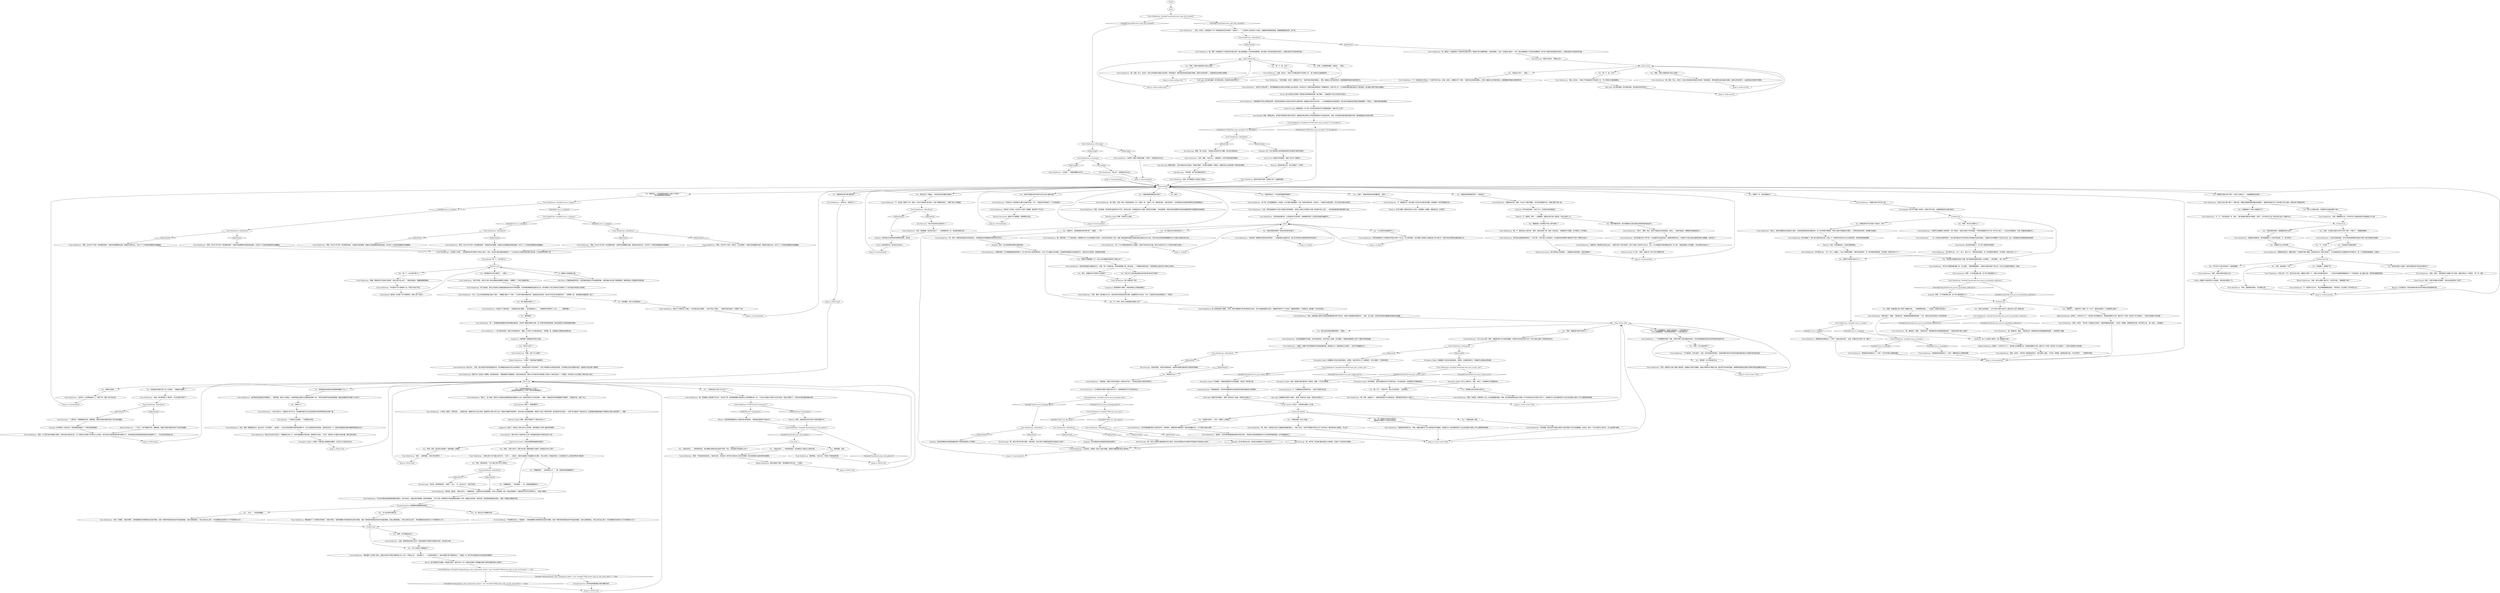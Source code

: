 # BOARDWALK / TRANT HEIDELSTAM INTRO
# Trant Heidelstam is chilling near the FELD building, with kid, piggy-bank. You can:
#1. Learn about the FELD building.
#2. Get useless advice.
# ==================================================
digraph G {
	  0 [label="START"];
	  1 [label="input"];
	  2 [label="Trant Heidelstam: 他停下来，指向另一栋建筑，然后继续说到：“那些都是菲尔德建造的，就连木板道也是。野松公司为他们的中层管理人员把马丁内斯打造成了一个度假村，菲尔德为了R&D建设了城市的这个部分。”"];
	  3 [label="Jump to: [FELD hub]"];
	  4 [label="Trant Heidelstam: IsKimHere()"];
	  5 [label="IsKimHere()", shape=diamond];
	  6 [label="!(IsKimHere())", shape=diamond];
	  7 [label="Rhetoric: 向*你*请教？如果说还有什么的话，这明明是一边倒吧。都是他在说。无所谓了…"];
	  8 [label="Trant Heidelstam: “伊苏林迪指挥中心负责瑞瓦肖军事占领的一切工作。在大革命期间，他们调度了奥西登人和格拉德人的入侵工作，但如今他们的职能主要是后勤工作。”"];
	  9 [label="You: “你瞎编的吧。”（转向警督。）“金，这都是他瞎编的吗？”"];
	  10 [label="Trant Heidelstam: “事实是，我没有。三教九流中心，“他随意说到，“如果有机会去弗里德堡，你可以过去看看，他们一直在积极物色一个展览空间/当代艺术研究中心。”他清了清嗓子。"];
	  11 [label="You: [离开。]"];
	  12 [label="You: “为什么革命分子要毁掉它？”"];
	  13 [label="Trant Heidelstam: “你可能对*RTD*更熟悉一些，研究与*技术*开发。”"];
	  14 [label="Trant Heidelstam: “从进化的角度来看，你可以把这栋建筑看作是基于传统*小屋*合理演化的结果。”"];
	  15 [label="Untitled hub"];
	  16 [label="Trant Heidelstam: “磁带电脑。”他点点头，风吹乱了他的西装外套。"];
	  17 [label="Trant Heidelstam: “他们把这些设备用在军事通信上，”他回答道。他的儿子抬起头，无聊地啃着以蠕虫为主题的填色簿的一角。“同时也用来写作和发送新闻稿。最臭名昭著的例子就是*三月法令*。”"];
	  18 [label="Jump to: [trantmainhub]"];
	  19 [label="Jump to: [trantmainhub]"];
	  20 [label="Trant Heidelstam: “是的——磁带电脑。*还有*菲尔德电气。”"];
	  21 [label="Jump to: [cohub]"];
	  22 [label="You: “那么，联盟的内在气质是什么样的呢？”"];
	  23 [label="Trant Heidelstam: “为什么这么问呢，警官。就是那边那个巨大的航空器啊。你真的从来没有注意过它吗？”那人的脸上露出了深深的忧虑之色。"];
	  24 [label="Trant Heidelstam: “啊，好吧，这就放心了。如果你直到刚才才注意到的话，那就真的是*相当令人担忧*了……”"];
	  25 [label="Jump to: [Trant Archer Hub]"];
	  26 [label="Trant Heidelstam: “非常有趣。我见过的大多数人都说它让他们想起了巨大的金属蜻蜓，但当然，面对一个巨大的空中火炮平台，怎么回应都不准确……”"];
	  27 [label="rhet fired"];
	  28 [label="Jump to: [FELD hub]"];
	  29 [label="You: “挺有趣的。我们之后再继续说。”"];
	  30 [label="Trant Heidelstam: “没错，那是原型机的官方名称。有些报道把它叫做菲尔德回放*体验*，其实是不对的。”"];
	  31 [label="Trant Heidelstam: “罗马丹斗棍和吡嚯浣酮一样，会上瘾的。”他微笑着解释到，“我现在大概已经练了快20年，所以可以说我的剂量有点…特别。”"];
	  32 [label="You: “等一下。超…文本？”"];
	  33 [label="You: “那栋空无一人的旧建筑到底有什么吸引人的地方？”\n“我们再聊聊那栋空建筑吧。”"];
	  34 [label="Trant Heidelstam: “抱歉，那是研究与开发部门的缩写，现在已经不这么用了。”他笑的很灿烂，眼圈周围都是细纹。"];
	  35 [label="Drama: 男人说话的方式带着一种刻意又抑扬顿挫的调调，像个教授——或者是某个听过太多电台节目的人。"];
	  36 [label="Perception (Sight): 小孩看了一眼封面上绿银相间的蠕虫。已经忘记了这部分的讨论。"];
	  37 [label="Perception (Sight): 你环顾四周，但你没有看到任何不寻常的东西。不过话说回来，你的眼神也不是最锐利的……"];
	  38 [label="archerreactionhub"];
	  39 [label="Trant Heidelstam: “当然可以！你还想知道什么？”他笑了笑，揉乱了孩子的头发。"];
	  40 [label="Kim Kitsuragi: “说实话，我觉得是有的…”他停了一会儿。“不，有点太过了，他在开玩笑。”"];
	  41 [label="You: “等等，菲尔德重现实验？”"];
	  42 [label="Esprit de Corps: 你能感觉到，这个男人与你存在某种近乎手足同僚的联系。但是*为什么*呢？"];
	  43 [label="Encyclopedia: 他已经说的很好了。这个男人就是知识的源泉！"];
	  44 [label="Trant Heidelstam: “如果是这样的话，我建议研究一下西奥的*隐形*课程。这是说他们有一种非凡的能力，可以用最有效的方式隐匿到任何环境中去。有一个非常棒的调查新闻，作者是…”"];
	  45 [label="Trant Heidelstam: “是的，我有！”他的脸因为兴奋整个亮了起来，眼角也带出了一丝笑纹。“有一次，我在…”"];
	  46 [label="You: “等等，你刚才说那些窗户是怎么回事？”"];
	  47 [label="Jump to: [trantmainhub]"];
	  48 [label="Kim Kitsuragi: ”所以你没在附近见到任何人？”"];
	  49 [label="Trant Heidelstam: “但还有临时委员会，以及瑞瓦肖文化研究所，两者建筑学意义上壮观的总部就在勒雅尔丹。”"];
	  50 [label="Perception (Sight): 你跟着那人的目光向西边看去。在那里，在低垂的星空中，你勉强可以看到运动的迹象……"];
	  51 [label="Trant Heidelstam: Variable[\"boardwalk.trant_perc_archer_saw\"]"];
	  52 [label="Variable[\"boardwalk.trant_perc_archer_saw\"]", shape=diamond];
	  53 [label="!(Variable[\"boardwalk.trant_perc_archer_saw\"])", shape=diamond];
	  54 [label="You: “它看起来像一条鱼。”"];
	  55 [label="Trant Heidelstam: “这可能是最棘手的问题。从技术角度来说，应该不是什么难事。你只需要一个能够在联盟频率上进行广播的无线电发射器……”"];
	  56 [label="Kim Kitsuragi: “一个摩天轮？”警督看着地平线，望眼欲穿，像是正在脑中描绘贡多拉飞向天空的画面。"];
	  57 [label="Trant Heidelstam: IsKimHere()"];
	  58 [label="IsKimHere()", shape=diamond];
	  59 [label="!(IsKimHere())", shape=diamond];
	  60 [label="Trant Heidelstam: “那我猜该说的都说过了，对吧？”白茫茫的雪让他眯起双眼。"];
	  61 [label="Jump to: [trantmainhub]"];
	  62 [label="Trant Heidelstam: “还有一种攀登的方法，古代伊尔玛人曾经用这种方法爬进敌人的小屋。”"];
	  63 [label="You: “我没时间看什么报纸。你就不能提供些*实际点的*建议吗？”"];
	  64 [label="Jump to: [alone holdup hub]"];
	  65 [label="Untitled hub"];
	  66 [label="Volition: 鼓舞对于身体的努力大有益处。现在你应该再试一次。"];
	  67 [label="Trant Heidelstam: “嗯。一种滚轴和湿版摄影色带的高雅折叠结构。它提供了便携式的解决方案，是一种革命性的商用机器，甚至还能把它们带给普通的消费者。”"];
	  68 [label="You: “这事说来话长，不过你能帮我联系联盟吗？”"];
	  69 [label="Trant Heidelstam: “这个嘛，这当然要看情况。你知道，大众印象中的联盟是一个单一的政治军事实体，但实际上，它是由许多相互联系，但又半独立的部分组成的……”"];
	  70 [label="You: “等等，联盟战舰弓箭手号是什么？”"];
	  71 [label="Visual Calculus: 你估计，它离你的位置约4.5公里。"];
	  72 [label="You: “它看起来像一台杀人机器。”"];
	  73 [label="You: “我觉得*一定*还有别的办法。”"];
	  74 [label="Jump to: [Trant Archer Hub]"];
	  75 [label="Trant Heidelstam: IsKimHere()"];
	  76 [label="IsKimHere()", shape=diamond];
	  77 [label="!(IsKimHere())", shape=diamond];
	  78 [label="You: “等等。吡嚯浣酮上瘾？真是个有趣的比喻…”（仔细观察他的脸。）“又或者，这根本不是比喻？”"];
	  79 [label="You: “我真不记得自己说过什么了…”"];
	  80 [label="Trant Heidelstam: “两个世纪前，他们以中途电子设备制造商的身份在科宁斯坦起家。在采用激进策略进驻瑞瓦肖之后，菲尔德成为了前大革命时代全球新兴个人电子用品市场的有力竞争者。”"];
	  81 [label="You: “我不想要你的钱，我只想看看自己是否还能正常使用我的剖绘技巧。”"];
	  82 [label="You: “那是起源于罗马丹岛的一种武术，对吗？”"];
	  83 [label="You: “等等，你刚才说那些窗户是怎么回事？”"];
	  84 [label="You: “那些革命者对那些先进的磁带电脑做了什么？”"];
	  85 [label="Trant Heidelstam: “那边有个污水管，也许有什么用场？很抱歉，我也帮不了你太多。”"];
	  86 [label="Jump to: [cohub]"];
	  87 [label="Trant Heidelstam: IsKimHere()"];
	  88 [label="IsKimHere()", shape=diamond];
	  89 [label="!(IsKimHere())", shape=diamond];
	  90 [label="Trant Heidelstam: IsKimHere()"];
	  91 [label="IsKimHere()", shape=diamond];
	  92 [label="!(IsKimHere())", shape=diamond];
	  93 [label="Trant Heidelstam: Variable[\"auto.is_snowing\"]"];
	  94 [label="Variable[\"auto.is_snowing\"]", shape=diamond];
	  95 [label="!(Variable[\"auto.is_snowing\"])", shape=diamond];
	  96 [label="You: “那是多少，一周两次吗？每隔一天？*伙计*，跟你说话保持一个步调有那么难吗？”"];
	  97 [label="You: “不，不见得。”"];
	  98 [label="Inland Empire: 哦不。你犯*史前最大的错误*。他会永远这样絮叨个没完了！"];
	  99 [label="You: “你知道这不是我的意思。”"];
	  100 [label="You: “等一下。超…文本？”"];
	  101 [label="You: “太棒了，谢谢你提供的这些有趣信息。”[离开。]"];
	  102 [label="Trant Heidelstam: Variable[\"boardwalk.trant_main_hub_reached\"]"];
	  103 [label="Variable[\"boardwalk.trant_main_hub_reached\"]", shape=diamond];
	  104 [label="!(Variable[\"boardwalk.trant_main_hub_reached\"])", shape=diamond];
	  105 [label="You: “工程师还有公司员工怎么样了？”"];
	  106 [label="Trant Heidelstam: “晚上好！”他笑着对你点点头。"];
	  107 [label="Jump to: [trantmainhub]"];
	  108 [label="Physical Instrument: 管道*可以*被砸破，如果用蛮力的话。"];
	  109 [label="Conceptualization: 由黑膜和折叠磁带结构组成…"];
	  110 [label="Mikael Heidelstam: “爸爸，我可以爬那个梯子吗？”米克尔问到。“我想爬那个梯子！”"];
	  111 [label="Trant Heidelstam: “比如，伊苏林迪指挥中心的办公室就负责军事事务。这些办公室位于世界银行大厦，离这里只有几公里……”他向西指着海湾对面的摩天大楼。"];
	  112 [label="You: “这都可以，但如果我想分配*职责*呢？” (继续)"];
	  113 [label="Trant Archer Hub"];
	  114 [label="Conceptualization: 不，它更像是来自深海的生物，一条巨大的黑色发光鱼……"];
	  115 [label="Conceptualization: 不是普通的鱼，它的动作就像某种古老的食底泥动物在海底滑行寻找猎物……"];
	  116 [label="Trant Heidelstam: “漂亮！你知道，从某种意义上说，这正是联盟的意图。你看，他们更希望瑞瓦肖的大多数人*不*自觉地生活在*军事*占领之下。这就是为什么他们通常倾向于让自己的战舰与主要人口中心谨慎地保持距离……”"];
	  117 [label="Suggestion: 他说了！他说出*三教九流中心*的时候，就好像是这个世界上最自然的事情。"];
	  118 [label="You: “你瞎编的吧。”（转向他的儿子。）“喂，这都是你爸爸瞎编的吗？”"];
	  119 [label="Jump to: [FELD hub]"];
	  120 [label="You: （转向米克尔。）“他的意思是说，他们被爆头是因为他们是资产阶级。所以，你知道资产阶级是什么吗？”"];
	  121 [label="Trant Heidelstam: “被你发现了，警探。”他轻笑出声，随后整张脸都被阴影笼罩。“不过，我的过去应该没有什么好惊讶的吧。”"];
	  122 [label="Authority: 这个人以前是个瘾君子。我一眼就能认出来。"];
	  123 [label="You: “好吧。回到…我们刚才说到哪了？磁带电脑，好像是。”"];
	  124 [label="Trant Heidelstam: “谁知道呢？也许是个意外，或者也许他们不想技术最终落入坏人之手。不管怎么说——现在都没了——三台原型机都没了。这栋大厦里只剩下废墟和灰尘。”他退后一步；脚下的木板道在风中发出凄凉的嘎吱声。"];
	  125 [label="You: “你看起来好像很富的样子。你有钱吗？”"];
	  126 [label="Trant Heidelstam: “它是罗马丹族群的人类学遗产，是一种武术，但是只有很少书中有提到：它同时承载着罗马丹人的一种*文化*意义——在过去寻找新娘时，它是一种最佳的炫耀方式…”"];
	  127 [label="Jump to: [trantmainhub]"];
	  128 [label="Trant Heidelstam: “不，不，”他立即后退一步，说到，“我只是做些*理论性*的推测…当然了，古代伊尔玛人有一种办法闯入敌人小屋的方式。”"];
	  129 [label="Trant Heidelstam: “不，听起来不太可行，”特兰特眯着眼睛回答到，“身体状况，还记得吗？但不管怎么说…”"];
	  130 [label="Trant Heidelstam: “当然可以，你想问什么？”"];
	  131 [label="Jump to: [FELD hub]"];
	  132 [label="Trant Heidelstam: “…还有，米克尔，注意到窗户了吗？特别是南边完全没有窗户？这是为了…”一个金发男人站在他的儿子身边，指着被风雨侵蚀的废墟。他看着慢慢靠近的你，笑了笑…"];
	  133 [label="Trant Heidelstam: “哦，恐怕那些人的结果不怎么样。”他又笑了笑，就好像他需要为那些惨无人道的事情负责一样。“不过这个故事对于我的小米克尔来说，有些太*黑暗*了。不如你问问我*磁带电脑*的事……”"];
	  134 [label="Empathy: 也许想起了儿时的记忆？显然他更希望能有一个大摩天轮照亮海岸。"];
	  135 [label="Trant Heidelstam: “啊，简单！你要找的是瑞瓦肖责任委员会。它算是瑞瓦肖的联盟相关事务信息交流中心……”"];
	  136 [label="Trant Heidelstam: “如果你愿意，可以把联盟想象成某种轮子。这个轮子的中心是责任委员会，从这个中心辐射出许多辐带，这些辐带连接着伊苏林迪指挥中心、瑞瓦肖文化研究所、临时委员会等等……”"];
	  137 [label="Trant Heidelstam: “有一个关于维斯珀原表现主义的展览，我等不及带米克尔去看。我们正在努力学习上个世纪的主要艺术运动。”"];
	  138 [label="You: “如果你不是联盟的一员，你怎么会对联盟的官僚体系了解这么多？”"];
	  139 [label="Trant Heidelstam: “只可惜老菲尔德的工程师已经不在了。这种事情本来*正对*他们的专业。”"];
	  140 [label="You: “那我该怎么办？”"];
	  141 [label="Trant Heidelstam: “三教九流中心专门展出当代艺术。”又来了——这些词。“展览本身借鉴了拉格曼的记忆理念，所以也存在一些相似的地方，这也就是为什么主馆长保罗·奥卡曼选择…”"];
	  142 [label="Mikael Heidelstam: 男孩先是看了看你，然后看看自己的父亲，一头雾水。"];
	  143 [label="Untitled hub"];
	  144 [label="Empathy: 这个人的行事风格让你怀疑他能否帮忙处理你的*委员会事务*。"];
	  145 [label="Trant Heidelstam: 虽然不知其中深意，但他给了你一个鼓励的微笑。"];
	  146 [label="Trant Heidelstam: “喂，警官！来调查西马丁内斯的历史潜台词吗？我正准备跟我儿子讲讲这栋建筑呢。很少能有人意识到这里的历史意义。这里的*超文本*真的非常丰富。”"];
	  147 [label="You: “顺便问一句，你有在健身吗？”"];
	  148 [label="Untitled hub (02)"];
	  149 [label="Trant Heidelstam: “是的。为了吸引他们的明星工程师。在菲尔德公司到来之前，马丁内斯这片区域除了芦苇丛什么也没有。他们必须让这里的前景变得*有吸引力*。本来这里应该变成神经机械学的全球创新中心——不过历史另有其他计划。”"];
	  150 [label="Half Light: 他只是在编造一些华丽的词藻。其实根本没有任何含义！"];
	  151 [label="You: “好吧，你在聊那栋建筑，继续吧。”（继续。）"];
	  152 [label="You: “你最近跟其他警官说过话吗？”"];
	  153 [label="Trant Heidelstam: IsKimHere()"];
	  154 [label="IsKimHere()", shape=diamond];
	  155 [label="!(IsKimHere())", shape=diamond];
	  156 [label="Jump to: [FELD hub]"];
	  157 [label="Trant Heidelstam: IsEvening()"];
	  158 [label="IsEvening()", shape=diamond];
	  159 [label="!(IsEvening())", shape=diamond];
	  160 [label="Trant Heidelstam: “当然了，警探。其实，我也不会做出任何其他假设。事实上，”他再次抬起头，眼睛里闪烁着调皮的光…”"];
	  161 [label="Feld Mural: 它看起来破旧而风化，还有海鸥在撕扯石头和金属的残骸。浓密的灌木丛托起了倒塌的屋顶；破碎的窗台上筑着某种鸟类的巢。"];
	  162 [label="You: “谁来处理钱的事情？肯定有负责经济的部门。”"];
	  163 [label="Jump to: [cohub]"];
	  164 [label="Trant Heidelstam: “我对政治制度的兴趣由来已久。你看，我个人的理论是，政治制度很像人格。换句话说，一个国家如何组织自身，在某种程度上是其内在气质的公开表达……”"];
	  165 [label="Trant Heidelstam: “当然，如果你能以某种方式联系到联盟战舰弓箭手号的话，你就可以直接联系到委员会了。但是，怎么说呢，这显然会带来相当数量的后勤和技术难题。”"];
	  166 [label="You: “为什么我需要联系一艘军队战舰来和一个文职官僚交谈？”\n“为什么我需要联系一架军用静风舰来和一个文职官僚交谈？”"];
	  167 [label="Perception (Sight): 这是一组夜航示廓灯整齐划一地移动，就像一个不安分的星座……"];
	  168 [label="Trant Heidelstam: “好吧，我想你可以租一艘私人静风舰，去直接与弓箭手号接触，但我必须警告你不要这么做。像弓箭手号这样的战舰，通常都会被授权在看到不明身份的航空器接近时射击。”"];
	  169 [label="Trant Heidelstam: “无论如何，这都是一项迷人的技术难题。我很有兴趣看看你是怎么解决的。”"];
	  170 [label="You: “拜托，根本就没有一个叫三教九流艺术中心的地方。”"];
	  171 [label="Electrochemistry: 等等。关于吡嚯浣酮上瘾，这个男人都知道些什么？"];
	  172 [label="Trant Heidelstam: “哦，我明白的，警探。”他轻笑出声，随后整张苍白的脸都被阴影笼罩——他想念那个恶魔。"];
	  173 [label="Trant Heidelstam: “哦，我明白的，警探。”他轻笑出声，随后整张苍白的脸都被阴影笼罩——他说他*明白*是什么意思？"];
	  174 [label="You: “发生什么事了？”"];
	  175 [label="Trant Heidelstam: IsKimHere()"];
	  176 [label="IsKimHere()", shape=diamond];
	  177 [label="!(IsKimHere())", shape=diamond];
	  178 [label="Trant Heidelstam: “我偶尔会练习罗马丹斗棍。”"];
	  179 [label="Encyclopedia: 罗马丹斗棍是一种武术，起源于罗马丹岛。主要使用细长的木棍对抗敌人。"];
	  180 [label="Trant Heidelstam: “没错，米克尔。”特兰特一手抱起自己的孩子，看起来略微有些尴尬。“它还有一种禅意，能帮我清空大脑…但不管怎么说，”他一边说，一边挥着手。"];
	  181 [label="You: “你能教我吗？你身上带着棍子吗？”"];
	  182 [label="You: “有什么东西告诉我，不要用罗马丹棍去爬那个梯子。”"];
	  183 [label="Rhetoric: 天啦，他可真能说的。大家肯定都很爱他。"];
	  184 [label="Trant Heidelstam: “其实，那是一篇很美的文本。我认识的一个创作歌手——夏洛特——在自己的政治概念专辑*群岛蜜吻*中，称之为献给瑞瓦肖的情诗。你真的应该读一下。瑞瓦肖的每座地方图书馆都保存着这份法令。”"];
	  185 [label="Trant Heidelstam: “如果没有，那你绝对应该这么做——如果不是为了提示和技巧，那为了理论上的好奇心也可以。总之，这只是我脑子里突然蹦出来的一件小事。”他轻轻捏着儿子的肩膀。“所以你刚才在说什么？”"];
	  186 [label="Trant Heidelstam: “只有很少人知道——这里曾经是*菲尔德电气*的R&D部门。而且，现在菲尔德主要是卖墨盒的了，不过在世纪之交神经机械学盛行的时候，它可是其中的领军人物。”"];
	  187 [label="You: “等一下，R&D部门是什么？”"];
	  188 [label="Rhetoric: 不，我是说，拜托——你需要钱。如果这东西不值一提的话，他可以给你一点。"];
	  189 [label="Perception (Sight): 在你眼里，它看起来像某种长长的金属鱼， 悬挂在一堆吊扇下面……"];
	  190 [label="Empathy: 这听起来像是你在教堂里遇到的那个程序员能帮得上忙的事情……"];
	  191 [label="Trant Heidelstam: IsKimHere()"];
	  192 [label="IsKimHere()", shape=diamond];
	  193 [label="!(IsKimHere())", shape=diamond];
	  194 [label="Savoir Faire: 是他的*时尚格调*。就是“见多识广的精明人”……"];
	  195 [label="Kim Kitsuragi: “警探，借一步说话。”他转身对金发男子说“抱歉，请让我们单独谈谈。”"];
	  196 [label="Encyclopedia: 我的错！你对那个也不是很熟悉。这男人是个书呆子。"];
	  197 [label="Trant Heidelstam: 他为你描绘了一幅人类斗棍历史的全景，还加入了一些意想不到的流行文化元素来调剂，而你却感觉昏昏欲睡。"];
	  198 [label="Rhetoric: 记住我的话，所有这些都与西方经济市场的历史有着某种关联。"];
	  199 [label="Jump to: [hold up hub]"];
	  200 [label="Trant Heidelstam: IsMorning()"];
	  201 [label="IsMorning()", shape=diamond];
	  202 [label="!(IsMorning())", shape=diamond];
	  203 [label="You: 看着你头顶的那座大厦。"];
	  204 [label="Trant Heidelstam: Variable[\"auto.is_raining\"]"];
	  205 [label="Variable[\"auto.is_raining\"]", shape=diamond];
	  206 [label="!(Variable[\"auto.is_raining\"])", shape=diamond];
	  207 [label="Trant Heidelstam: “当然有啊！联盟的经济事务由世界银行——也就是瑞瓦肖使团负责。他们与苏拉菲的价格稳定研究所协同运作。”"];
	  208 [label="Half Light: 别被那些闪亮的灯光骗了，那是个该死的杀人机器，你根本无法阻止它！"];
	  209 [label="You: “我想我以前从来没有注意过它。”"];
	  210 [label="Trant Heidelstam: IsKimHere()"];
	  211 [label="IsKimHere()", shape=diamond];
	  212 [label="!(IsKimHere())", shape=diamond];
	  213 [label="Trant Heidelstam: “那我猜该说的都说过了，对吧？”耀眼的阳光让他眯起双眼。"];
	  214 [label="You: “那个看家本领是什么？”"];
	  215 [label="You: “切。我见过比它更酷的东西。”"];
	  216 [label="Trant Heidelstam: Variable[\"boardwalk.trant_passive_pyrholidon_addiction\"]"];
	  217 [label="Variable[\"boardwalk.trant_passive_pyrholidon_addiction\"]", shape=diamond];
	  218 [label="!(Variable[\"boardwalk.trant_passive_pyrholidon_addiction\"])", shape=diamond];
	  219 [label="Trant Heidelstam: “不，恐怕这个我帮不了你，警官。今天对于我和米克尔来说，只是个惯例的休息日。”他摸了摸儿子的脑袋。"];
	  220 [label="Kim Kitsuragi: 警督耳语道：“我不知道这位先生是谁，但我有*预感*，他可能与联盟有一些联系，如果你还在认真考虑那个*委员会的事情*……”"];
	  221 [label="Trant Heidelstam: “我确实有点钱，没错，不过这个问题不重要。”他对这件事避而不谈，好像它根本不值一提。"];
	  222 [label="Jump to: [FELD hub]"];
	  223 [label="Trant Heidelstam: “没错，超文本，”他的口气好像这根本不言自明一样。“扬·卡普和文化超链接集合。”"];
	  224 [label="alone holdup hub"];
	  225 [label="Trant Heidelstam: “啊哈，但它并不*只是*一栋空置的老楼！”他把手抬到眼睛的位置，想遮挡冰雪的白光。你们三个人开始欣赏起眼前的这幅壁画。"];
	  226 [label="Reaction Speed: 忘了吧。“犯罪，浪漫&名人传记”是不卖那种书的。"];
	  227 [label="Perception (Sight): 你顺着那人的目光向西边看去。在那里，悬在地平线上方一段距离外，你可以看到一个奇怪的轮廓……"];
	  228 [label="Half Light: 别被它的外表骗了，那是个该死的杀人机器，你根本无法阻止它！"];
	  229 [label="Jump to: [Trant Archer Hub]"];
	  230 [label="Kim Kitsuragi: “嗯，她并不是‘菲尔德工程师’，确切地说，但也许那个在教堂的程序员可能派的上用场？”"];
	  231 [label="Trant Heidelstam: “10年前，我做了一段时间的……自由职业者，我猜应该可以这么说吧。我曾经在三教九流中心的一次展会中被聘为特别顾问，地点在奥兰治的弗里德堡。那里有人提出了同样的问题，我们跟当时的主馆长——保罗·奥卡曼进行了漫长的讨论（这是基斯双胞胎和盖伊·约斯特加入团队之前的事了），想要…”"];
	  232 [label="Trant Heidelstam: “非常、非常酷，”他表示赞同。“虽然我理解大革命爆发的社会经济原因，但是一想到革命者烧毁这些珍贵设备的画面，还是让我感到痛心。但总之他们这么做了。菲尔德重现实验消失在了07年的那场大火中。”"];
	  233 [label="Conceptualization: 这些听起来像是露比会感兴趣的东西…"];
	  234 [label="Rhetoric: 他的意思是被康米主义者枪杀的‘那些男孩’。‘那些男孩’都是资产阶级分子。"];
	  235 [label="You: （转向米克尔。）“他的意思是说，他们都死在了康米主义者的手里。”"];
	  236 [label="Trant Heidelstam: “啊哈，所以它*并不是*一栋空置的老楼！”他抬起手遮住眼睛，初春的太阳温暖着他英俊的面庞。你们三个人开始欣赏起眼前的这幅壁画。"];
	  237 [label="You: “我可以向你保证——这个世界上根本*没有什么*能比得上对这个恶魔上瘾。”"];
	  238 [label="Trant Heidelstam: “不过也许我应该回到磁带电脑的话题上。刚才也说过，设备本身非常精细，甚至有些脆弱。人们可以用一种特殊的化学溶液直接在磁带上书写。机器会分析笔迹，操作处理，然后把成果投射到白屏上。那是一种美丽又精致的东西。”"];
	  239 [label="You: “RCM应该弄点那玩意。”"];
	  240 [label="Physical Instrument: 倒不是说担心他会被抢——他看起来出奇的强壮。他有在锻炼吗？"];
	  241 [label="Kim Kitsuragi: “很高兴见到你。”警督点点头。"];
	  242 [label="You: “等等，罗马丹斗棍是什么？”"];
	  243 [label="Jump to: [FELD hub]"];
	  244 [label="Trant Heidelstam: “*非常*重要。米克尔，跟警官问个好。”他把手放在男孩的肩膀上。男孩一直躲在父亲外套的背后，紧紧握着那本蠕虫主题的填色书。"];
	  245 [label="hold up hub"];
	  246 [label="Half Light: 他只是在编造一些华丽的词藻。其实根本没有任何含义！"];
	  247 [label="You: “如果我们想爬上那个梯子，你有什么建议吗？”（指着壁画旁边的梯子。）"];
	  248 [label="Trant Heidelstam: “我？是的，在某一时刻，我肯定是有的。有一个特别，呃，“他停了下来，微笑回忆着，“*难忘的例子*，当时我有机会见到柯尼希斯自治领的警察局长。”"];
	  249 [label="Trant Heidelstam: “哪怕是留下*一台*都会非常有用，”他表示同意。“虽然我理解大革命爆发的社会经济原因，但是一想到革命者烧毁这些珍贵设备的画面，还是让我感到痛心。但总之他们这么做了。菲尔德重现实验消失在了07年的那场大火中。”"];
	  250 [label="You: “你知不知道有没有*其他*办法可以进入那栋大厦？”"];
	  251 [label="Empathy: 他说话的方式有种友好和熟悉的感觉。休息日。"];
	  252 [label="You: “你认为什么样的政治制度才能代表*我*的内在气质呢？”"];
	  253 [label="You: “哦，对了。*弓箭手号*。我以为你说的是……别的东西。”"];
	  254 [label="You: “这些磁带电脑是怎么工作的？”\n“这些磁带电脑是怎么工作的？跟无线电脑很像吗？”"];
	  255 [label="Empathy: 等等。关于吡嚯浣酮上瘾，这个男人都知道些什么？"];
	  256 [label="Trant Heidelstam: Variable[\"auto.is_raining\"]"];
	  257 [label="Variable[\"auto.is_raining\"]", shape=diamond];
	  258 [label="!(Variable[\"auto.is_raining\"])", shape=diamond];
	  259 [label="Trant Heidelstam: “当然，警督。”他点点头。“慢慢来吧。米克尔和我有很多事要忙！"];
	  260 [label="Kim Kitsuragi: “不管怎样，接下来的事就交给你了。”"];
	  261 [label="Trant Heidelstam: “……这一点本身已经很有意思了，能让我们看出罗马丹岛传统乡村部落的社会经济结构…”他继续为你详细概述了他们生活方式，脸上一直挂着亲切又略带些紧张的微笑。"];
	  262 [label="Trant Heidelstam: “我试过让米克尔记住它。”他看着自己的儿子，米克尔把脸藏在书的后面，咯咯地笑了起来。“*试过*。看来有人对*蠕虫*太感兴趣，根本没有注意听。”"];
	  263 [label="Trant Heidelstam: “不，不能说我们之前见过。不过我*听说*过金，没错。米克尔，跟警官们打个招呼。”他把手放在男孩的肩膀上。男孩一直躲在父亲外套的背后，紧紧握着那本蠕虫主题的填色书。"];
	  264 [label="trantmainhub"];
	  265 [label="Trant Heidelstam: “又见面了！”他微笑着朝你点点头。"];
	  266 [label="feld first hub"];
	  267 [label="You: “我好像没听过菲尔德电气。”（继续。）"];
	  268 [label="Trant Heidelstam: “它就在马丁内斯这里——可能就在这栋大厦里——技术原型诞生了……”他装模作样地停顿了一会儿。“……*磁带电脑*。”"];
	  269 [label="Trant Heidelstam: “就在马丁内斯的这个位置——也许就在这栋大厦里——他们开发出了原型……”他意识到你没在听，中途停了下来。"];
	  270 [label="Trant Heidelstam: “其他办法？恐怕我连*主要*办法都不知道，不过…”他指向护栏那边的一个下水道溢放口。"];
	  271 [label="Mikael Heidelstam: 突然间，小米克尔开了口：“每天晚上吃完晚餐之后，爸爸都会跟棍子打架，要打四个小时呢！他还有个专门的房间——*而且*还有套专门的衣服！”"];
	  272 [label="Trant Heidelstam: IsDaytime()"];
	  273 [label="IsDaytime()", shape=diamond];
	  274 [label="!(IsDaytime())", shape=diamond];
	  275 [label="Perception (Sight): 你什么也看不见。但是，天黑了，你的眼神也不是最锐利的……"];
	  276 [label="You: “咦，我竟然从来没有注意到它。”\n“看起来它好像在4.5公里之外的地方。”"];
	  277 [label="Trant Heidelstam: “问题是，联盟*严密*控制那种无线电发射器流通。即使是RCM，特殊的联合行动除外，一般也不会接触到它们……”"];
	  278 [label="Empathy: 也许你那些住在帐篷里的新朋友能帮你？"];
	  279 [label="You: “那能给我一点你那些*不值一提*的钱吗？”"];
	  280 [label="You: “听起来莫名带感，你能教我这种方法吗？”"];
	  281 [label="Jump to: [trantmainhub]"];
	  282 [label="Trant Heidelstam: “三月法令是什么？我是指02年3月7日，新创建的瑞瓦肖公社发送给通讯社和世界政府的无线电广播。”"];
	  283 [label="Jump to: [alone holdup hub]"];
	  284 [label="You: “我想问点别的…”"];
	  285 [label="Trant Heidelstam: “我不知道你对这个熟不熟，不过维斯珀司法部发表过一篇很有意思的论文，内容是关于前社会民主国家的犯罪心理画像。你读过吗？”"];
	  286 [label="Trant Heidelstam: “这并不奇怪。现在它只是个退化的墨盒和湿版照片制造商。”他整理了一下自己的西装外套。"];
	  287 [label="Encyclopedia: 一个短命的立法基础，一个短暂的乌托邦。"];
	  288 [label="You: “这个雷瓦肖文化研究所是什么？”"];
	  289 [label="Trant Heidelstam: 男人的笑容变成了皱眉。“好吧，现如今要做到*这件事*是相当复杂的。你可以直接给委员会写信，但据我所知积压了不少信件。据我那些略知一二的朋友说，起码要一个多月去处理……”"];
	  290 [label="Trant Heidelstam: “当然，警官，我们最近才认识。我们没有时间回答这样的问题，这需要更深入的交流。不过，只是思考它就已经很奇妙了，不是吗?”"];
	  291 [label="Trant Heidelstam: “这当然是联盟打算对人展示的样子！你知道吗，我曾经读过梅西纳的一篇非常有趣的论文，关于空基火炮的心理学……”"];
	  292 [label="Trant Heidelstam: “很显然，它的外观会刺激神经皮层的*特定*部分，而这部分在某些更原始的文化中会和神罚联系起来。这不是很美妙吗？”"];
	  293 [label="Trant Heidelstam: Variable[\"TASK.sync_the_sines\"]"];
	  294 [label="Variable[\"TASK.sync_the_sines\"]", shape=diamond];
	  295 [label="!(Variable[\"TASK.sync_the_sines\"])", shape=diamond];
	  296 [label="Trant Heidelstam: IsKimHere()"];
	  297 [label="IsKimHere()", shape=diamond];
	  298 [label="!(IsKimHere())", shape=diamond];
	  299 [label="Trant Heidelstam: Variable[\"whirling.klaasje_ruby_sentimental_radios\"]  and  Variable[\"TASK.locate_ruby_on_the_coast_done\"] == false"];
	  300 [label="Variable[\"whirling.klaasje_ruby_sentimental_radios\"]  and  Variable[\"TASK.locate_ruby_on_the_coast_done\"] == false", shape=diamond];
	  301 [label="!(Variable[\"whirling.klaasje_ruby_sentimental_radios\"]  and  Variable[\"TASK.locate_ruby_on_the_coast_done\"] == false)", shape=diamond];
	  302 [label="You: “磁带电脑，没错。”"];
	  303 [label="Reaction Speed: 等等，你想问什么来着…”"];
	  304 [label="You: “好吧，我会调查一下的。”"];
	  305 [label="You: “我正在找一个嫌疑人。你有没有在附近看到可疑的人？”"];
	  306 [label="Untitled hub"];
	  307 [label="You: “你知道吗，还是算了吧。”"];
	  308 [label="Trant Heidelstam: “实际上呢，不行，我不应该忘记的，我要自己研究一下，有那么多有意思的技术……”小特兰特·海德斯塔姆猛地拉了一下他的衣角，脸上露出兴奋、甚至有些傻傻的表情。"];
	  309 [label="Trant Heidelstam: “米克尔今天有点累了。我们整晚都尝试在他的无线电脑上运行奥比斯。你听说过吗？那是在格拉德使用的一种编程语言。有些不好上手，不过他想玩格拉德出品的这个冒险程序。我们最近*真的*特别沉迷蠕虫…”"];
	  310 [label="Trant Heidelstam: “但是我猜你不是为大蠕虫来的吧，特别是这里有那么多真实的东西可以看的时候。就像我之前告诉米克尔的——08年联盟就是在这里登陆的。我们此刻可能就站在西瑞瓦肖最有趣的一个地标上。”他再次指向那栋建筑。"];
	  311 [label="You: “你和金认识吗？”（继续。）"];
	  312 [label="Trant Heidelstam: “没错，超文本，”他的口气好像这根本不言自明一样。“简·卡普和文化超链接系列。”"];
	  313 [label="Trant Heidelstam: “哦，没错。所以，米克尔，他们必须处理显示器反光的问题，特别是夏天。那时候还用的是矢量显示器呢，都是49年前的事了。这就是南边没有窗户的原因。”"];
	  314 [label="Trant Heidelstam: “你好啊！真是个愉快的清晨，不是吗？”他笑着对你点点头。"];
	  315 [label="You: “罗马丹什么的已经听够了。我很受鼓舞。”"];
	  316 [label="Encyclopedia: 坐稳了，刺激的要来了！"];
	  317 [label="Mikael Heidelstam: 突然间，小米克尔开了口：“每天晚上吃完晚餐之后，爸爸都会跟棍子打架，要打四个小时呢！他还有个专门的房间——*而且*还有套专门的衣服！”"];
	  318 [label="You: “这真是太神奇了。它是一个鼓舞人心的象征。”"];
	  319 [label="Trant Heidelstam: “一个非常精辟的问题！你看，弓箭手号除了担任战舰的角色外，还负责调度联盟在瑞瓦肖的所有通讯和监视行动。”"];
	  320 [label="You: “等等，它在*监视*我们？”"];
	  321 [label="Reaction Speed: 等等。他刚才好像说了*三教九流中心*？"];
	  322 [label="Encyclopedia: 三教九流中心*到底*是什么鬼？还有基斯和盖伊·约斯特又是什么鬼？"];
	  323 [label="Trant Heidelstam: “不过，三生公司在商用机器上胜过了他们。”他朝着大厦比了个手势。“不过菲尔德自有看家本领。或者我应该这样说，他们在*开发*自己的看家本领？…”他咧嘴一笑。“我好像把比喻都混在一起了。”"];
	  324 [label="You: （点头。）“听起来很酷嘛。”"];
	  325 [label="Trant Heidelstam: 说完，你们俩回到了金发男人的身边。"];
	  326 [label="Trant Heidelstam: “喂，警官们！来调查西马丁内斯的历史潜文本吗？我是特兰特·海德斯塔姆，”他转向警督。“这位一定就是金·曷城了，对吗？我正准备跟我儿子讲讲这栋建筑呢。很少有人能意识到这里的历史意义。这里的*超文本*真的非常丰富。”"];
	  327 [label="You: “没错，不过我们这里对付的可不是*小屋*，不是吗？”（看着那栋建筑。）"];
	  328 [label="You: “但我抽不出几年时间啊。”"];
	  329 [label="FELD hub"];
	  330 [label="Trant Heidelstam: “很好。很高兴能听到你这么说。”"];
	  331 [label="Physical Instrument: 这些全是那帮娘娘腔说的废话！"];
	  332 [label="Trant Heidelstam: “噢，研究所是一个了不起的组织，是联盟中迄今为止我*最喜欢*的部门。他们的任务有两个方面：向整个国际道德伦理委员会输出著名的瑞瓦肖文化作品，同时也将全球范围内最重要的文化产品输入给瑞瓦肖的公民……”"];
	  333 [label="Trant Heidelstam: “不只是监视，还有*监听*。当然，我不知道具体的情况，但我觉得像弓箭手号这样的战舰会拥有索尔之外最先进的监视设备。”"];
	  334 [label="Trant Heidelstam: “话虽如此，拥有大功率无线电和一定技术水平的人，也许能迂回接入到联军的频率上……”"];
	  335 [label="Rhetoric: 等等，他是说我们应该*忽视*大革命的暴行吗？"];
	  336 [label="Trant Heidelstam: Variable[\"boardwalk.trant_rhet_politics\"]"];
	  337 [label="Variable[\"boardwalk.trant_rhet_politics\"]", shape=diamond];
	  338 [label="!(Variable[\"boardwalk.trant_rhet_politics\"])", shape=diamond];
	  339 [label="Trant Heidelstam: IsKimHere()"];
	  340 [label="IsKimHere()", shape=diamond];
	  341 [label="!(IsKimHere())", shape=diamond];
	  342 [label="Trant Heidelstam: “没错，米克尔。”特兰特一把抱起他的孩子，很乐意换个话题。“它还有一种禅意，能帮我清空大脑…不过无所谓了……”他挥挥手说到。"];
	  343 [label="You: “那是什么？”"];
	  344 [label="Trant Heidelstam: “事实上，没人知道。根本没人知道完全由磁带组成的电脑长什么样！但是传闻说它们*非常优雅*——精致，有着怪异的外观和超越世代的硬件…”他竖起手指，记起了什么。"];
	  345 [label="Trant Heidelstam: “啊哈，但它并不*只是*一栋空无一人的旧建筑！”他把手抬到眼睛的位置，想遮挡冰雪的白光。你们三个人开始欣赏起眼前的这幅壁画。"];
	  346 [label="Trant Heidelstam: “的确，发生了什么事呢？”"];
	  347 [label="Trant Heidelstam: “*我*确实没见过。”他摇摇头。“虽然我理解大革命爆发的社会经济原因，但是一想到革命者烧毁这些珍贵设备的画面，还是让我感到痛心。但总之他们这么做了。菲尔德重现实验消失在了07年的那场大火中。”"];
	  348 [label="Drama: 他说的是实话。他没有见过任何人。"];
	  349 [label="Authority: 他不会给你钱的，你在干什么？你显然只是在做剖绘。"];
	  350 [label="Mikael Heidelstam: “一个轮子？”孩子看着地平线，望眼欲穿，像是正在脑中描绘贡多拉飞向天空的画面。"];
	  351 [label="You: “行，好吧。我怎么才能和委员会联系上呢？”"];
	  352 [label="Kim Kitsuragi: “他说的没错。从我们的角度来说，这使得与联盟方面协调行动变得异常困难。”"];
	  353 [label="Trant Heidelstam: Variable[\"church.soona_greeting_done\"]"];
	  354 [label="Variable[\"church.soona_greeting_done\"]", shape=diamond];
	  355 [label="!(Variable[\"church.soona_greeting_done\"])", shape=diamond];
	  356 [label="Jump to: [trantmainhub]"];
	  357 [label="Trant Heidelstam: IsTHCPresent(\"communist\")"];
	  358 [label="IsTHCPresent(\"communist\")", shape=diamond];
	  359 [label="!(IsTHCPresent(\"communist\"))", shape=diamond];
	  360 [label="Trant Heidelstam: “但不管怎么说，”过了一会儿，他开了口，“跟你讲这些细节，你一定觉得挺无聊的吧。不好意思，你刚才说什么了？”"];
	  361 [label="Trant Heidelstam: “好吧。我家里有些材料，可以跟你分享…”"];
	  362 [label="Trant Heidelstam: IsTaskActive(\"TASK.find_some_moralists\")--[[ Variable[ ]]"];
	  363 [label="IsTaskActive(\"TASK.find_some_moralists\")--[[ Variable[ ]]", shape=diamond];
	  364 [label="!(IsTaskActive(\"TASK.find_some_moralists\")--[[ Variable[ ]])", shape=diamond];
	  365 [label="Rhetoric: 是他说话的方式。他让你想起了一位讲师……"];
	  366 [label="Trant Heidelstam: “哦，是的。所以，米克尔，他们必须处理显示器反光的问题，特别是夏天。那时候用的还是矢量显示器呢，都是49年前的事了。这就是南边没有窗户的原因。”"];
	  367 [label="You: “你说是菲尔德电气造了这个木板道？”（看着自己的脚下。）"];
	  368 [label="cohub"];
	  369 [label="You: “什么是伊苏林迪指挥中心？”"];
	  370 [label="Trant Heidelstam: 那人对着你笑了很久……"];
	  371 [label="Composure: 虽然他想尽力掩饰，但他的笑容比之前更加勉强了。"];
	  372 [label="Trant Heidelstam: Variable[\"boardwalk.trant_perc_archer_saw\"]"];
	  373 [label="Variable[\"boardwalk.trant_perc_archer_saw\"]", shape=diamond];
	  374 [label="!(Variable[\"boardwalk.trant_perc_archer_saw\"])", shape=diamond];
	  375 [label="Trant Heidelstam: IsKimHere()"];
	  376 [label="IsKimHere()", shape=diamond];
	  377 [label="!(IsKimHere())", shape=diamond];
	  378 [label="Kim Kitsuragi: “哦，真不错：现在我们要迂回接入无线电塔。正是这个*支线任务*急需的……”"];
	  379 [label="You: “好吧。三教九流中心？保罗·奥卡曼？基斯和盖伊·约斯特？你到底在*说*什么啊？”"];
	  380 [label="Trant Heidelstam: “警官！”他听起来有些失望。“我告诉过你，历史的这一章节还不适合纳入米克尔的课程。我们还是继续儿童友好型的话题吧。”"];
	  381 [label="Trant Heidelstam: “啊哈，所以它*并不是*一栋空置的老楼！”他抬起手遮住眼睛，初春的太阳温暖着他英俊的面庞。你们四个人开始欣赏起眼前的这幅壁画。"];
	  382 [label="Trant Heidelstam: Variable[\"boardwalk.trant_passive_pyrholidon_addiction\"]"];
	  383 [label="Variable[\"boardwalk.trant_passive_pyrholidon_addiction\"]", shape=diamond];
	  384 [label="!(Variable[\"boardwalk.trant_passive_pyrholidon_addiction\"])", shape=diamond];
	  385 [label="Trant Heidelstam: “一项工程学的创举，就连今天的那些巨头：雷姆，ICN和ZAMM都没能达成。”他咧嘴一笑，回味着自己刚刚说出的那句话。"];
	  386 [label="Jump to: [trantmainhub]"];
	  387 [label="Trant Heidelstam: “事实上，很多文明都有自己版本的斗棍术，比如哈利族神圣的码波勒传统，这个名字来源于鳄梨树，传统上是用于制造细长木棍的——然而在其他文明中，这种棍子的使用…”"];
	  388 [label="Jump to: [trantmainhub]"];
	  389 [label="Trant Heidelstam: “而且，你也知道，他们的军礼服非常与众不同，深红色马裤，还有圆柱形的小皮帽，我想名字好像是…”你有些困倦，而特兰特还在喋喋不休地讲述着奥西登中央骑警部队的独特性。"];
	  390 [label="You: “我想再听听菲尔德大厦的事…”"];
	  391 [label="Trant Heidelstam: “你说怎么爬上那个梯子？”他转过身，看着巨型壁画旁那些黯淡的金属杆。“我确实知道罗马丹人会用*棍子*爬上城垛，甚至还有门特殊技术呢。”"];
	  392 [label="Trant Heidelstam: “不，要谢谢*你*，能让我和小米克尔在这里向你请教…这的确是一次非常有趣的对话。”"];
	  393 [label="Trant Heidelstam: “我只是在这里陪陪我的孩子，让他了解一下家乡鲜为人知的部分…外出探险的时候携带大量现金可不是个*明智*的决定！”"];
	  394 [label="Encyclopedia: 等一下，R&D是什么？"];
	  395 [label="Trant Heidelstam: Variable[\"auto.is_snowing\"]"];
	  396 [label="Variable[\"auto.is_snowing\"]", shape=diamond];
	  397 [label="!(Variable[\"auto.is_snowing\"])", shape=diamond];
	  398 [label="Trant Heidelstam: “啊哈，所以它*并不是*一栋空置的老楼！”他把手抬到眼睛的位置，想遮挡冰雪的白光。你们四个人开始欣赏起眼前的这幅壁画。"];
	  399 [label="Composure: 他想象着一种直面狂风的战斗姿态。"];
	  400 [label="Jump to: [trantmainhub]"];
	  401 [label="You: “磁带电脑？”"];
	  402 [label="Trant Heidelstam: “没有。我很抱歉。我之前也说过了——只是稍微休息一天。而且我们刚刚才到。”"];
	  403 [label="Empathy: 是的，这正是你要找的那种合理的权威！"];
	  404 [label="You: “那么如何去联系联盟军舰呢？” (继续)"];
	  405 [label="Trant Heidelstam: “啊，好吧，它是有史以来火力最强的武装静风舰之一。我听人说过，弓箭手号能够从同时从*多个方向*攻击一整支吨位较小的舰队。怎么样？”"];
	  406 [label="Trant Heidelstam: “我相信这是有意为之。你看，联盟对瑞瓦肖人怎么看待他们非常敏感，这就是为什么他们通常倾向于让自己的战舰与主要人口中心谨慎地保持距离……”"];
	  407 [label="Kim Kitsuragi: “嗯，没有人会把他们看错成菲尔德工程师，但也许你那些住在*帐篷*的年轻朋友们可能派的上用场？”"];
	  408 [label="Empathy: 你*会*想出办法的。直觉告诉你要找的人已经在这里了……"];
	  409 [label="Trant Heidelstam: “啊哈，所以它*并不是*一栋空置的老楼！”他把手抬到眼睛的位置来遮挡细雨。你们四个人开始欣赏起眼前的这幅壁画。"];
	  410 [label="Trant Heidelstam: “那我猜该说的都说过了，对吧？”他抬头望向天空。“这雨…好像永远不会停一样，是吧？”"];
	  412 [label="Mikael Heidelstam: “大革命？”男孩用袖子擦擦鼻子。"];
	  413 [label="Trant Heidelstam: 他点点头。“可惜，他们的登月项目没能投放市场。菲尔德搬进驻瑞瓦肖的计划也搁浅了。革命政府变现了他们的资产，征用了那些极为先进的技术原型。也许就是从这栋大厦里夺走的…或者是从邻近的某个废墟吧。”"];
	  414 [label="Shivers: 两只海鸥在空中盘旋。你抬起头想到：真的只有三个吗？或者还有第四个原型藏在煤城下面的坟墓里没被人找到呢？…"];
	  415 [label="Trant Heidelstam: “哦，不，我现在身上没带*钱*，警官，我其实是用了更…笼统一些的说法。”他看起来不太舒服，左手捏紧了儿子的肩头。"];
	  416 [label="You: “其实我对实践真的没多大兴趣，我只想知道你锻炼的频率。你说偶尔——那大概是，一周一次吗？”"];
	  417 [label="Trant Heidelstam: “但不管怎么说，”过了一会儿，他露出一个迷人又歉意的微笑，“跟你讲这些细节，你一定觉得挺无聊的吧。不好意思，你刚才说什么了？”"];
	  418 [label="Trant Heidelstam: “如果我没弄错的话，那可能需要好几个月的严格训练。不，是*好多年*…”"];
	  419 [label="Trant Heidelstam: “没错，他们甚至建了个摩天轮，不过在战争中毁坏了。”"];
	  420 [label="Encyclopedia: 哇哦，看看这家伙。他*真的*很享受自己那点冷知识。编程语言奥比斯是以它的发明者维克托·奥比斯命名的，他是一位来自格拉德的神经机械学专家。奥西登国家运行的是沃克斯…"];
	  421 [label="Jump to: [hold up hub]"];
	  0 -> 1
	  1 -> 102
	  2 -> 329
	  3 -> 329
	  4 -> 5
	  4 -> 6
	  5 -> 48
	  6 -> 251
	  8 -> 163
	  9 -> 10
	  10 -> 238
	  12 -> 124
	  13 -> 196
	  14 -> 97
	  14 -> 99
	  15 -> 280
	  15 -> 327
	  16 -> 28
	  17 -> 343
	  18 -> 264
	  19 -> 264
	  20 -> 3
	  21 -> 368
	  22 -> 370
	  23 -> 272
	  24 -> 25
	  25 -> 113
	  26 -> 229
	  27 -> 120
	  27 -> 235
	  27 -> 302
	  28 -> 329
	  29 -> 269
	  30 -> 12
	  31 -> 171
	  32 -> 312
	  33 -> 204
	  34 -> 13
	  35 -> 310
	  36 -> 243
	  37 -> 209
	  37 -> 253
	  38 -> 54
	  38 -> 72
	  38 -> 276
	  38 -> 318
	  39 -> 18
	  40 -> 10
	  41 -> 30
	  42 -> 420
	  43 -> 360
	  44 -> 148
	  45 -> 98
	  46 -> 366
	  47 -> 264
	  48 -> 402
	  49 -> 368
	  50 -> 51
	  51 -> 52
	  51 -> 53
	  52 -> 167
	  53 -> 275
	  54 -> 26
	  55 -> 277
	  56 -> 134
	  57 -> 58
	  57 -> 59
	  58 -> 398
	  59 -> 345
	  60 -> 388
	  61 -> 264
	  62 -> 15
	  63 -> 45
	  64 -> 224
	  65 -> 41
	  65 -> 12
	  66 -> 281
	  67 -> 385
	  68 -> 69
	  69 -> 111
	  70 -> 23
	  71 -> 38
	  72 -> 405
	  73 -> 168
	  74 -> 113
	  75 -> 76
	  75 -> 77
	  76 -> 230
	  77 -> 190
	  78 -> 121
	  79 -> 256
	  80 -> 323
	  81 -> 160
	  82 -> 387
	  83 -> 313
	  84 -> 17
	  85 -> 108
	  86 -> 368
	  87 -> 88
	  87 -> 89
	  88 -> 407
	  89 -> 278
	  90 -> 91
	  90 -> 92
	  91 -> 381
	  92 -> 236
	  93 -> 94
	  93 -> 95
	  94 -> 60
	  95 -> 213
	  96 -> 271
	  97 -> 44
	  98 -> 198
	  99 -> 44
	  100 -> 223
	  101 -> 392
	  102 -> 104
	  102 -> 103
	  103 -> 200
	  104 -> 132
	  105 -> 133
	  106 -> 47
	  107 -> 264
	  108 -> 107
	  109 -> 239
	  109 -> 324
	  109 -> 215
	  110 -> 129
	  111 -> 49
	  112 -> 135
	  113 -> 404
	  113 -> 166
	  113 -> 70
	  114 -> 208
	  115 -> 228
	  116 -> 25
	  117 -> 322
	  118 -> 10
	  119 -> 329
	  120 -> 380
	  121 -> 122
	  122 -> 317
	  123 -> 20
	  124 -> 414
	  125 -> 221
	  126 -> 261
	  127 -> 264
	  128 -> 15
	  129 -> 281
	  130 -> 156
	  131 -> 329
	  132 -> 153
	  133 -> 357
	  134 -> 149
	  135 -> 403
	  136 -> 138
	  136 -> 351
	  137 -> 21
	  138 -> 164
	  139 -> 353
	  140 -> 334
	  141 -> 9
	  141 -> 170
	  141 -> 118
	  142 -> 131
	  143 -> 96
	  143 -> 237
	  143 -> 78
	  144 -> 194
	  145 -> 264
	  146 -> 224
	  147 -> 178
	  148 -> 304
	  148 -> 315
	  148 -> 307
	  148 -> 63
	  149 -> 222
	  150 -> 283
	  151 -> 244
	  152 -> 248
	  153 -> 154
	  153 -> 155
	  154 -> 326
	  155 -> 146
	  156 -> 329
	  157 -> 158
	  157 -> 159
	  158 -> 106
	  159 -> 265
	  160 -> 285
	  161 -> 266
	  162 -> 207
	  163 -> 368
	  164 -> 252
	  164 -> 22
	  165 -> 113
	  166 -> 319
	  167 -> 114
	  168 -> 74
	  169 -> 356
	  170 -> 210
	  171 -> 216
	  172 -> 122
	  173 -> 122
	  174 -> 346
	  175 -> 176
	  175 -> 177
	  176 -> 195
	  177 -> 144
	  178 -> 179
	  179 -> 306
	  180 -> 388
	  181 -> 128
	  182 -> 62
	  183 -> 417
	  184 -> 262
	  185 -> 226
	  186 -> 394
	  187 -> 34
	  188 -> 81
	  188 -> 279
	  189 -> 115
	  190 -> 169
	  191 -> 192
	  191 -> 193
	  192 -> 409
	  193 -> 225
	  194 -> 365
	  195 -> 259
	  196 -> 266
	  197 -> 183
	  198 -> 281
	  199 -> 245
	  200 -> 201
	  200 -> 202
	  201 -> 314
	  202 -> 157
	  203 -> 161
	  204 -> 205
	  204 -> 206
	  205 -> 191
	  206 -> 395
	  207 -> 86
	  208 -> 71
	  209 -> 116
	  210 -> 211
	  210 -> 212
	  211 -> 40
	  212 -> 10
	  213 -> 388
	  214 -> 268
	  215 -> 347
	  216 -> 217
	  216 -> 218
	  217 -> 143
	  218 -> 255
	  219 -> 4
	  220 -> 260
	  221 -> 349
	  222 -> 329
	  223 -> 246
	  224 -> 32
	  224 -> 83
	  224 -> 151
	  225 -> 186
	  226 -> 386
	  227 -> 372
	  228 -> 71
	  229 -> 113
	  230 -> 169
	  231 -> 321
	  232 -> 65
	  233 -> 119
	  234 -> 336
	  235 -> 380
	  236 -> 186
	  237 -> 382
	  238 -> 109
	  239 -> 249
	  240 -> 386
	  241 -> 245
	  242 -> 126
	  243 -> 329
	  244 -> 309
	  245 -> 100
	  245 -> 46
	  245 -> 311
	  246 -> 199
	  247 -> 391
	  248 -> 389
	  249 -> 65
	  250 -> 270
	  251 -> 348
	  252 -> 370
	  253 -> 24
	  254 -> 344
	  255 -> 143
	  256 -> 257
	  256 -> 258
	  257 -> 410
	  258 -> 93
	  259 -> 220
	  260 -> 325
	  261 -> 43
	  262 -> 36
	  263 -> 309
	  264 -> 33
	  264 -> 68
	  264 -> 101
	  264 -> 390
	  264 -> 11
	  264 -> 305
	  264 -> 147
	  264 -> 247
	  264 -> 152
	  264 -> 250
	  264 -> 125
	  265 -> 264
	  266 -> 267
	  266 -> 203
	  266 -> 187
	  267 -> 286
	  268 -> 401
	  269 -> 400
	  270 -> 85
	  271 -> 180
	  272 -> 273
	  272 -> 274
	  273 -> 227
	  274 -> 50
	  275 -> 209
	  275 -> 253
	  276 -> 406
	  277 -> 375
	  278 -> 169
	  279 -> 415
	  280 -> 418
	  281 -> 264
	  282 -> 287
	  283 -> 224
	  284 -> 39
	  285 -> 185
	  286 -> 80
	  287 -> 184
	  288 -> 332
	  289 -> 165
	  290 -> 351
	  291 -> 292
	  292 -> 229
	  293 -> 294
	  293 -> 295
	  294 -> 87
	  295 -> 296
	  296 -> 297
	  296 -> 298
	  297 -> 378
	  298 -> 408
	  299 -> 300
	  299 -> 301
	  300 -> 233
	  301 -> 119
	  302 -> 16
	  303 -> 127
	  304 -> 361
	  305 -> 219
	  306 -> 416
	  306 -> 242
	  306 -> 82
	  307 -> 308
	  308 -> 110
	  309 -> 35
	  310 -> 42
	  311 -> 263
	  312 -> 150
	  313 -> 64
	  314 -> 47
	  315 -> 330
	  316 -> 231
	  317 -> 342
	  318 -> 291
	  319 -> 320
	  319 -> 73
	  320 -> 333
	  321 -> 117
	  322 -> 331
	  323 -> 29
	  323 -> 214
	  324 -> 232
	  325 -> 264
	  326 -> 241
	  327 -> 14
	  328 -> 44
	  329 -> 105
	  329 -> 367
	  329 -> 84
	  329 -> 284
	  329 -> 254
	  330 -> 66
	  331 -> 123
	  331 -> 379
	  332 -> 137
	  333 -> 73
	  334 -> 139
	  335 -> 336
	  336 -> 337
	  336 -> 338
	  337 -> 27
	  338 -> 28
	  339 -> 340
	  339 -> 341
	  340 -> 56
	  341 -> 350
	  342 -> 388
	  343 -> 282
	  344 -> 316
	  345 -> 186
	  346 -> 412
	  347 -> 65
	  348 -> 61
	  349 -> 188
	  350 -> 149
	  351 -> 289
	  352 -> 140
	  353 -> 354
	  353 -> 355
	  354 -> 75
	  355 -> 293
	  356 -> 264
	  357 -> 358
	  357 -> 359
	  358 -> 234
	  359 -> 335
	  360 -> 416
	  360 -> 79
	  361 -> 281
	  362 -> 363
	  362 -> 364
	  363 -> 175
	  364 -> 264
	  365 -> 145
	  366 -> 421
	  367 -> 419
	  368 -> 288
	  368 -> 369
	  368 -> 162
	  368 -> 112
	  369 -> 8
	  370 -> 371
	  371 -> 290
	  372 -> 373
	  372 -> 374
	  373 -> 189
	  374 -> 37
	  375 -> 376
	  375 -> 377
	  376 -> 352
	  377 -> 140
	  378 -> 169
	  379 -> 141
	  380 -> 142
	  381 -> 186
	  382 -> 384
	  382 -> 383
	  383 -> 172
	  384 -> 173
	  385 -> 399
	  386 -> 264
	  387 -> 197
	  388 -> 264
	  389 -> 303
	  390 -> 130
	  391 -> 181
	  391 -> 182
	  392 -> 7
	  393 -> 240
	  394 -> 266
	  395 -> 396
	  395 -> 397
	  396 -> 57
	  397 -> 90
	  398 -> 186
	  399 -> 174
	  400 -> 264
	  401 -> 67
	  402 -> 251
	  403 -> 136
	  404 -> 55
	  405 -> 229
	  406 -> 229
	  407 -> 169
	  408 -> 169
	  409 -> 186
	  410 -> 388
	  412 -> 413
	  413 -> 2
	  414 -> 299
	  415 -> 393
	  416 -> 31
	  417 -> 416
	  417 -> 79
	  418 -> 328
	  419 -> 339
	  420 -> 362
	  421 -> 245
}

